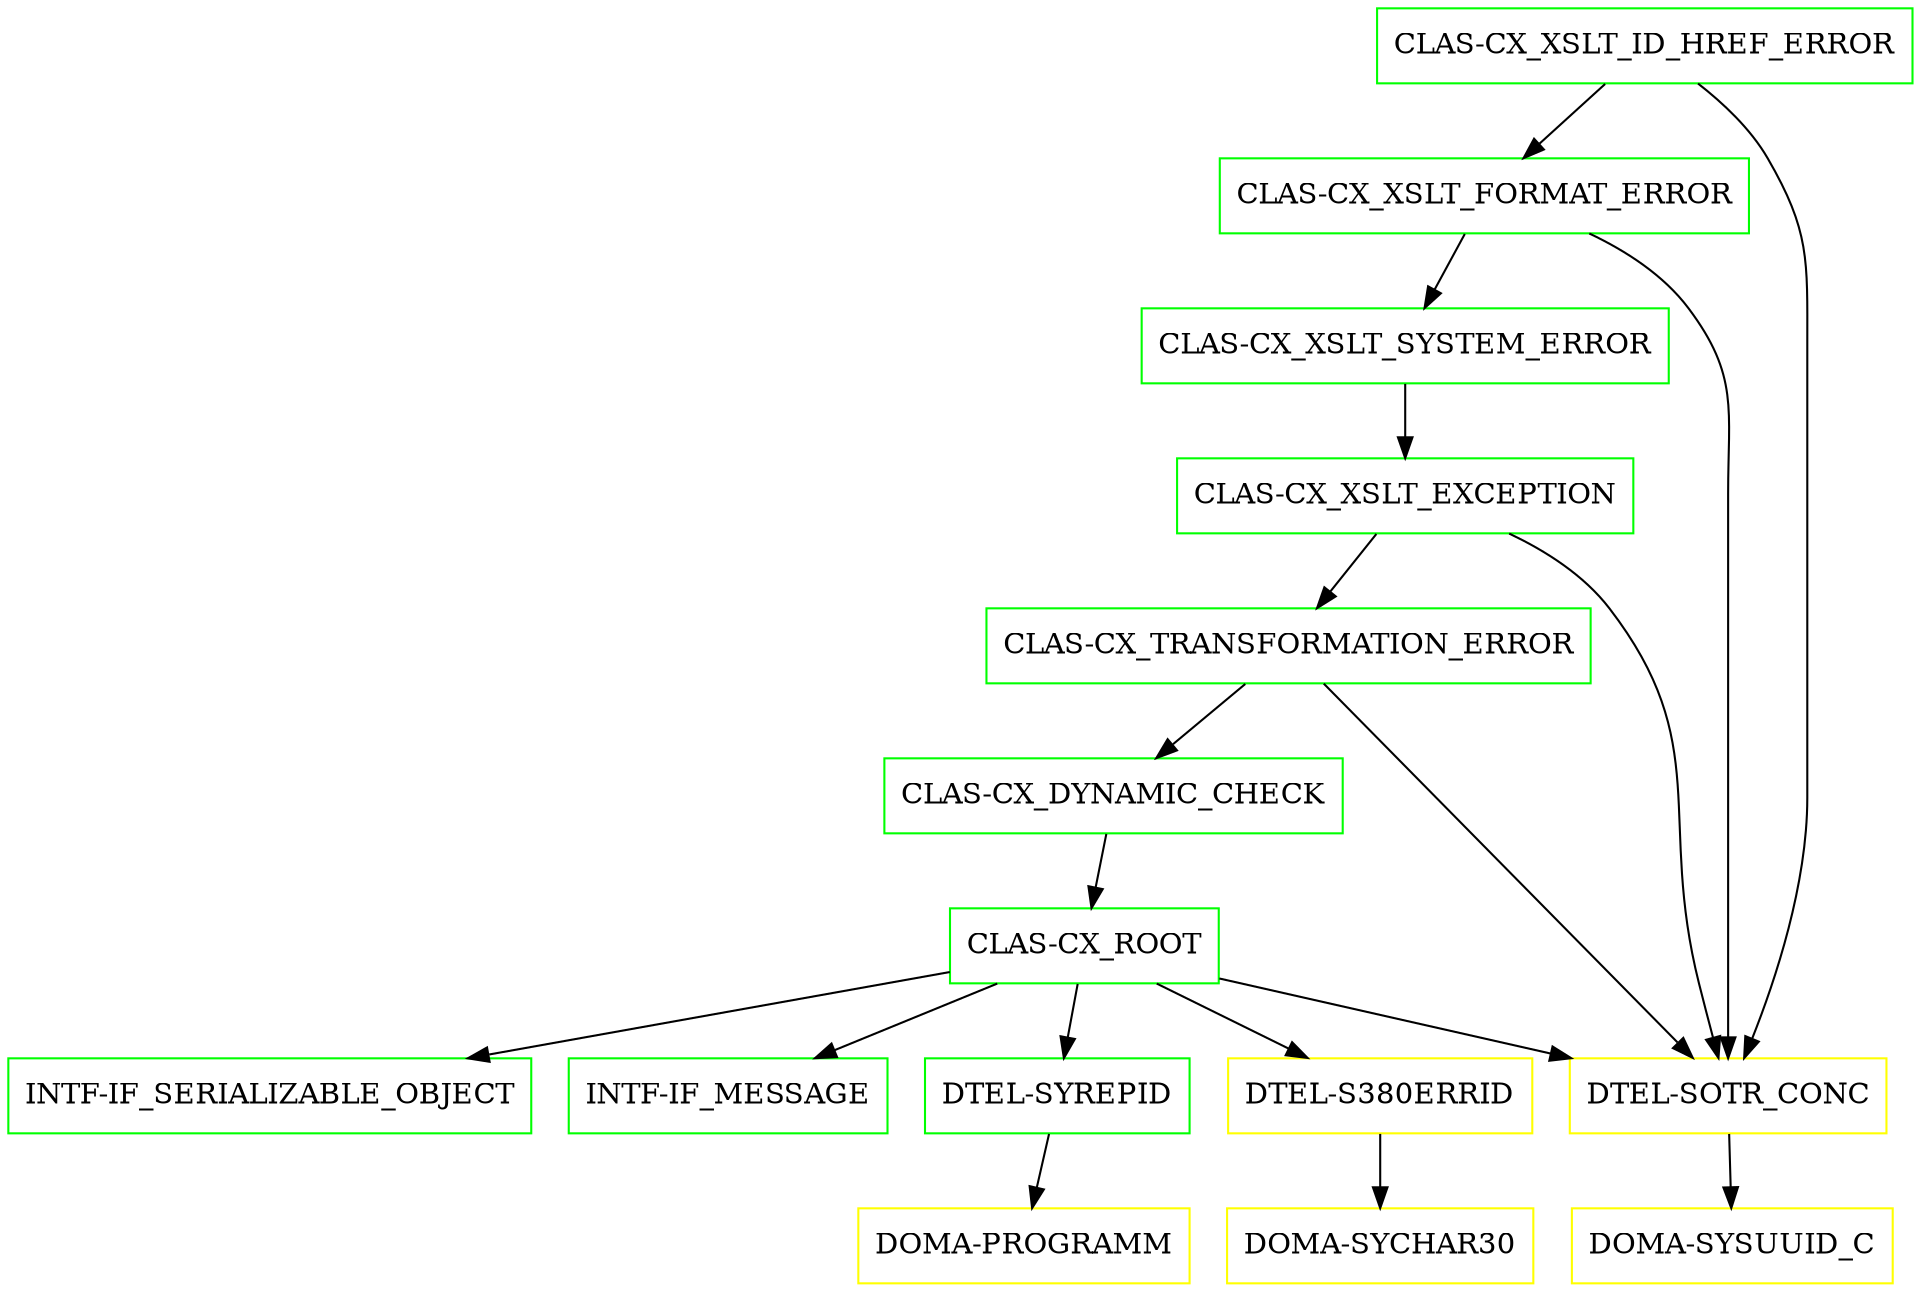 digraph G {
  "CLAS-CX_XSLT_ID_HREF_ERROR" [shape=box,color=green];
  "CLAS-CX_XSLT_FORMAT_ERROR" [shape=box,color=green,URL="./CLAS_CX_XSLT_FORMAT_ERROR.html"];
  "CLAS-CX_XSLT_SYSTEM_ERROR" [shape=box,color=green,URL="./CLAS_CX_XSLT_SYSTEM_ERROR.html"];
  "CLAS-CX_XSLT_EXCEPTION" [shape=box,color=green,URL="./CLAS_CX_XSLT_EXCEPTION.html"];
  "CLAS-CX_TRANSFORMATION_ERROR" [shape=box,color=green,URL="./CLAS_CX_TRANSFORMATION_ERROR.html"];
  "CLAS-CX_DYNAMIC_CHECK" [shape=box,color=green,URL="./CLAS_CX_DYNAMIC_CHECK.html"];
  "CLAS-CX_ROOT" [shape=box,color=green,URL="./CLAS_CX_ROOT.html"];
  "INTF-IF_SERIALIZABLE_OBJECT" [shape=box,color=green,URL="./INTF_IF_SERIALIZABLE_OBJECT.html"];
  "INTF-IF_MESSAGE" [shape=box,color=green,URL="./INTF_IF_MESSAGE.html"];
  "DTEL-SYREPID" [shape=box,color=green,URL="./DTEL_SYREPID.html"];
  "DOMA-PROGRAMM" [shape=box,color=yellow,URL="./DOMA_PROGRAMM.html"];
  "DTEL-S380ERRID" [shape=box,color=yellow,URL="./DTEL_S380ERRID.html"];
  "DOMA-SYCHAR30" [shape=box,color=yellow,URL="./DOMA_SYCHAR30.html"];
  "DTEL-SOTR_CONC" [shape=box,color=yellow,URL="./DTEL_SOTR_CONC.html"];
  "DOMA-SYSUUID_C" [shape=box,color=yellow,URL="./DOMA_SYSUUID_C.html"];
  "CLAS-CX_XSLT_ID_HREF_ERROR" -> "DTEL-SOTR_CONC";
  "CLAS-CX_XSLT_ID_HREF_ERROR" -> "CLAS-CX_XSLT_FORMAT_ERROR";
  "CLAS-CX_XSLT_FORMAT_ERROR" -> "DTEL-SOTR_CONC";
  "CLAS-CX_XSLT_FORMAT_ERROR" -> "CLAS-CX_XSLT_SYSTEM_ERROR";
  "CLAS-CX_XSLT_SYSTEM_ERROR" -> "CLAS-CX_XSLT_EXCEPTION";
  "CLAS-CX_XSLT_EXCEPTION" -> "DTEL-SOTR_CONC";
  "CLAS-CX_XSLT_EXCEPTION" -> "CLAS-CX_TRANSFORMATION_ERROR";
  "CLAS-CX_TRANSFORMATION_ERROR" -> "DTEL-SOTR_CONC";
  "CLAS-CX_TRANSFORMATION_ERROR" -> "CLAS-CX_DYNAMIC_CHECK";
  "CLAS-CX_DYNAMIC_CHECK" -> "CLAS-CX_ROOT";
  "CLAS-CX_ROOT" -> "DTEL-SOTR_CONC";
  "CLAS-CX_ROOT" -> "DTEL-S380ERRID";
  "CLAS-CX_ROOT" -> "DTEL-SYREPID";
  "CLAS-CX_ROOT" -> "INTF-IF_MESSAGE";
  "CLAS-CX_ROOT" -> "INTF-IF_SERIALIZABLE_OBJECT";
  "DTEL-SYREPID" -> "DOMA-PROGRAMM";
  "DTEL-S380ERRID" -> "DOMA-SYCHAR30";
  "DTEL-SOTR_CONC" -> "DOMA-SYSUUID_C";
}
